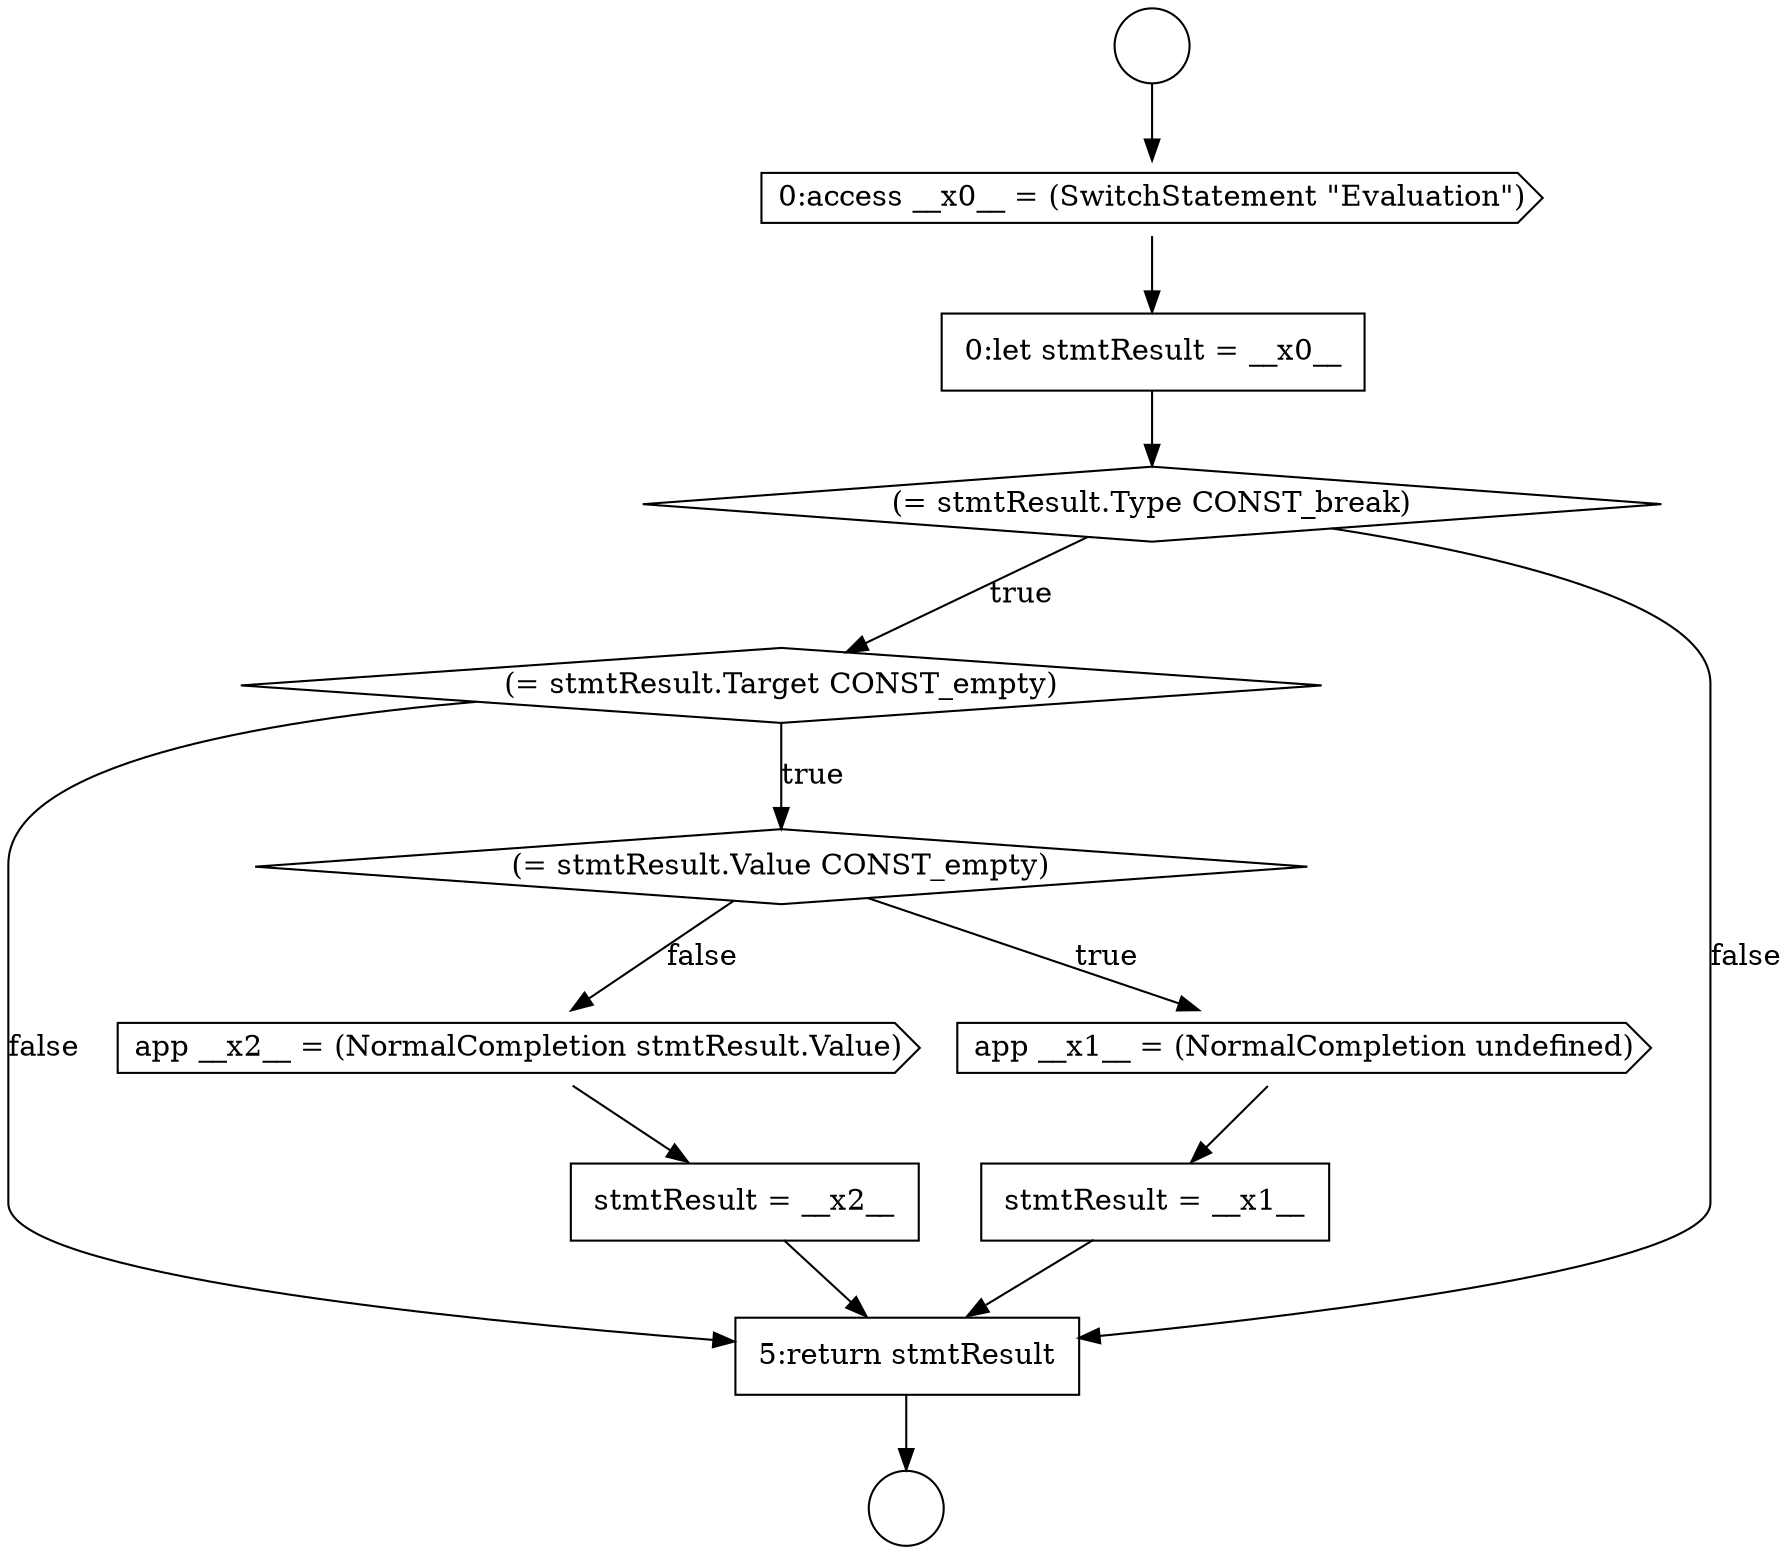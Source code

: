 digraph {
  node6199 [shape=circle label=" " color="black" fillcolor="white" style=filled]
  node6208 [shape=cds, label=<<font color="black">app __x2__ = (NormalCompletion stmtResult.Value)</font>> color="black" fillcolor="white" style=filled]
  node6204 [shape=diamond, label=<<font color="black">(= stmtResult.Target CONST_empty)</font>> color="black" fillcolor="white" style=filled]
  node6210 [shape=none, margin=0, label=<<font color="black">
    <table border="0" cellborder="1" cellspacing="0" cellpadding="10">
      <tr><td align="left">5:return stmtResult</td></tr>
    </table>
  </font>> color="black" fillcolor="white" style=filled]
  node6200 [shape=circle label=" " color="black" fillcolor="white" style=filled]
  node6207 [shape=none, margin=0, label=<<font color="black">
    <table border="0" cellborder="1" cellspacing="0" cellpadding="10">
      <tr><td align="left">stmtResult = __x1__</td></tr>
    </table>
  </font>> color="black" fillcolor="white" style=filled]
  node6203 [shape=diamond, label=<<font color="black">(= stmtResult.Type CONST_break)</font>> color="black" fillcolor="white" style=filled]
  node6202 [shape=none, margin=0, label=<<font color="black">
    <table border="0" cellborder="1" cellspacing="0" cellpadding="10">
      <tr><td align="left">0:let stmtResult = __x0__</td></tr>
    </table>
  </font>> color="black" fillcolor="white" style=filled]
  node6206 [shape=cds, label=<<font color="black">app __x1__ = (NormalCompletion undefined)</font>> color="black" fillcolor="white" style=filled]
  node6201 [shape=cds, label=<<font color="black">0:access __x0__ = (SwitchStatement &quot;Evaluation&quot;)</font>> color="black" fillcolor="white" style=filled]
  node6209 [shape=none, margin=0, label=<<font color="black">
    <table border="0" cellborder="1" cellspacing="0" cellpadding="10">
      <tr><td align="left">stmtResult = __x2__</td></tr>
    </table>
  </font>> color="black" fillcolor="white" style=filled]
  node6205 [shape=diamond, label=<<font color="black">(= stmtResult.Value CONST_empty)</font>> color="black" fillcolor="white" style=filled]
  node6205 -> node6206 [label=<<font color="black">true</font>> color="black"]
  node6205 -> node6208 [label=<<font color="black">false</font>> color="black"]
  node6206 -> node6207 [ color="black"]
  node6210 -> node6200 [ color="black"]
  node6208 -> node6209 [ color="black"]
  node6207 -> node6210 [ color="black"]
  node6202 -> node6203 [ color="black"]
  node6203 -> node6204 [label=<<font color="black">true</font>> color="black"]
  node6203 -> node6210 [label=<<font color="black">false</font>> color="black"]
  node6204 -> node6205 [label=<<font color="black">true</font>> color="black"]
  node6204 -> node6210 [label=<<font color="black">false</font>> color="black"]
  node6209 -> node6210 [ color="black"]
  node6199 -> node6201 [ color="black"]
  node6201 -> node6202 [ color="black"]
}
